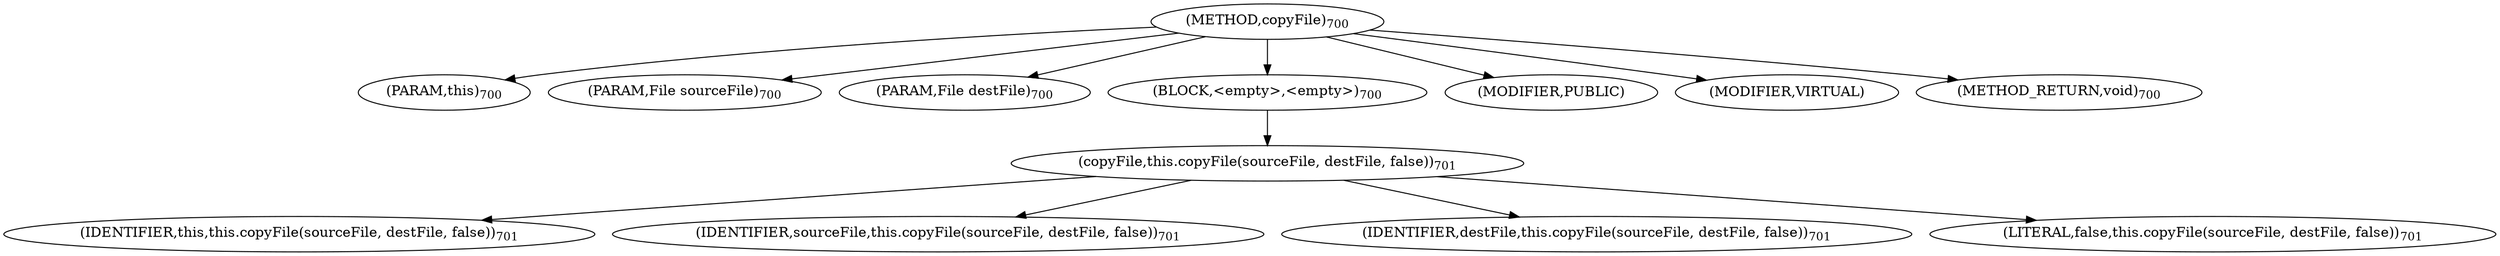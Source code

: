digraph "copyFile" {  
"2053" [label = <(METHOD,copyFile)<SUB>700</SUB>> ]
"102" [label = <(PARAM,this)<SUB>700</SUB>> ]
"2054" [label = <(PARAM,File sourceFile)<SUB>700</SUB>> ]
"2055" [label = <(PARAM,File destFile)<SUB>700</SUB>> ]
"2056" [label = <(BLOCK,&lt;empty&gt;,&lt;empty&gt;)<SUB>700</SUB>> ]
"2057" [label = <(copyFile,this.copyFile(sourceFile, destFile, false))<SUB>701</SUB>> ]
"101" [label = <(IDENTIFIER,this,this.copyFile(sourceFile, destFile, false))<SUB>701</SUB>> ]
"2058" [label = <(IDENTIFIER,sourceFile,this.copyFile(sourceFile, destFile, false))<SUB>701</SUB>> ]
"2059" [label = <(IDENTIFIER,destFile,this.copyFile(sourceFile, destFile, false))<SUB>701</SUB>> ]
"2060" [label = <(LITERAL,false,this.copyFile(sourceFile, destFile, false))<SUB>701</SUB>> ]
"2061" [label = <(MODIFIER,PUBLIC)> ]
"2062" [label = <(MODIFIER,VIRTUAL)> ]
"2063" [label = <(METHOD_RETURN,void)<SUB>700</SUB>> ]
  "2053" -> "102" 
  "2053" -> "2054" 
  "2053" -> "2055" 
  "2053" -> "2056" 
  "2053" -> "2061" 
  "2053" -> "2062" 
  "2053" -> "2063" 
  "2056" -> "2057" 
  "2057" -> "101" 
  "2057" -> "2058" 
  "2057" -> "2059" 
  "2057" -> "2060" 
}
